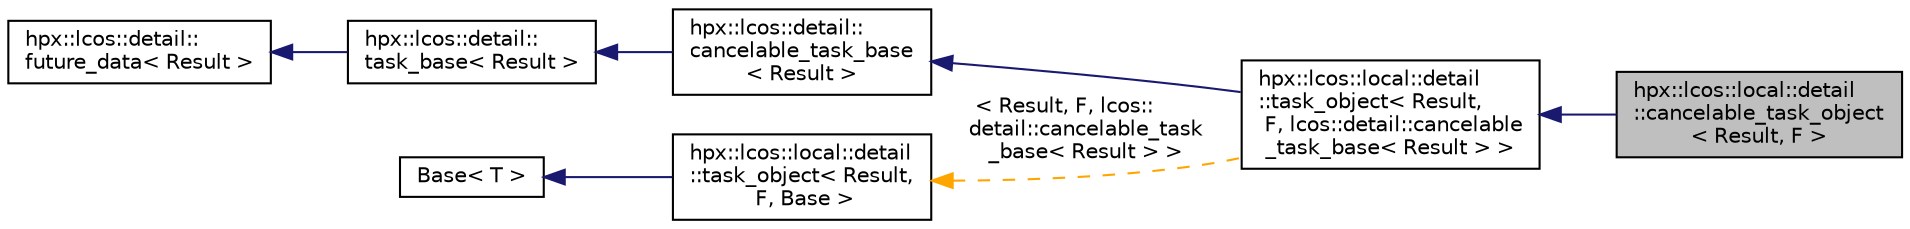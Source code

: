 digraph "hpx::lcos::local::detail::cancelable_task_object&lt; Result, F &gt;"
{
  edge [fontname="Helvetica",fontsize="10",labelfontname="Helvetica",labelfontsize="10"];
  node [fontname="Helvetica",fontsize="10",shape=record];
  rankdir="LR";
  Node0 [label="hpx::lcos::local::detail\l::cancelable_task_object\l\< Result, F \>",height=0.2,width=0.4,color="black", fillcolor="grey75", style="filled", fontcolor="black"];
  Node1 -> Node0 [dir="back",color="midnightblue",fontsize="10",style="solid",fontname="Helvetica"];
  Node1 [label="hpx::lcos::local::detail\l::task_object\< Result,\l F, lcos::detail::cancelable\l_task_base\< Result \> \>",height=0.2,width=0.4,color="black", fillcolor="white", style="filled",URL="$dc/d6b/structhpx_1_1lcos_1_1local_1_1detail_1_1task__object.html"];
  Node2 -> Node1 [dir="back",color="midnightblue",fontsize="10",style="solid",fontname="Helvetica"];
  Node2 [label="hpx::lcos::detail::\lcancelable_task_base\l\< Result \>",height=0.2,width=0.4,color="black", fillcolor="white", style="filled",URL="$d0/d9c/structhpx_1_1lcos_1_1detail_1_1cancelable__task__base.html"];
  Node3 -> Node2 [dir="back",color="midnightblue",fontsize="10",style="solid",fontname="Helvetica"];
  Node3 [label="hpx::lcos::detail::\ltask_base\< Result \>",height=0.2,width=0.4,color="black", fillcolor="white", style="filled",URL="$d6/d98/structhpx_1_1lcos_1_1detail_1_1task__base.html"];
  Node4 -> Node3 [dir="back",color="midnightblue",fontsize="10",style="solid",fontname="Helvetica"];
  Node4 [label="hpx::lcos::detail::\lfuture_data\< Result \>",height=0.2,width=0.4,color="black", fillcolor="white", style="filled",URL="$d9/dfd/structhpx_1_1lcos_1_1detail_1_1future__data.html"];
  Node5 -> Node1 [dir="back",color="orange",fontsize="10",style="dashed",label=" \< Result, F, lcos::\ldetail::cancelable_task\l_base\< Result \> \>" ,fontname="Helvetica"];
  Node5 [label="hpx::lcos::local::detail\l::task_object\< Result,\l F, Base \>",height=0.2,width=0.4,color="black", fillcolor="white", style="filled",URL="$dc/d6b/structhpx_1_1lcos_1_1local_1_1detail_1_1task__object.html"];
  Node6 -> Node5 [dir="back",color="midnightblue",fontsize="10",style="solid",fontname="Helvetica"];
  Node6 [label="Base\< T \>",height=0.2,width=0.4,color="black", fillcolor="white", style="filled",URL="$d0/d05/struct_base.html"];
}
